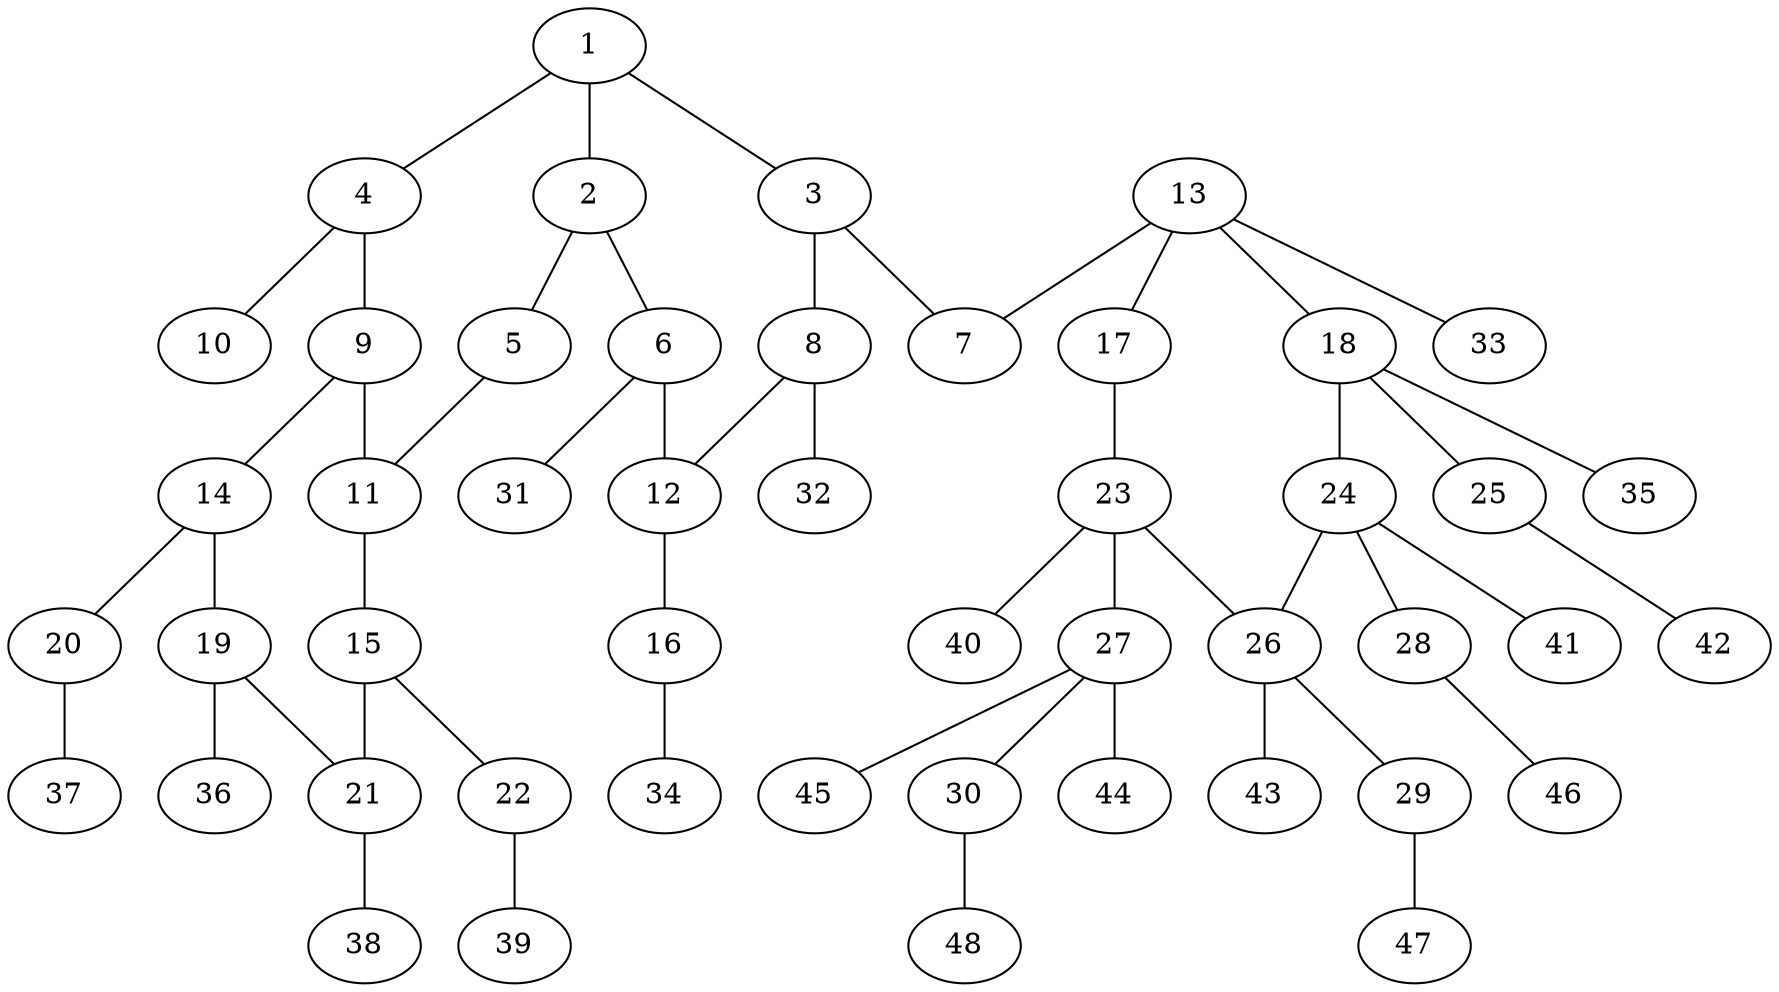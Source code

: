 graph molecule_413 {
	1	 [chem=C];
	2	 [chem=C];
	1 -- 2	 [valence=2];
	3	 [chem=C];
	1 -- 3	 [valence=1];
	4	 [chem=C];
	1 -- 4	 [valence=1];
	5	 [chem=O];
	2 -- 5	 [valence=1];
	6	 [chem=C];
	2 -- 6	 [valence=1];
	7	 [chem=O];
	3 -- 7	 [valence=1];
	8	 [chem=C];
	3 -- 8	 [valence=2];
	9	 [chem=C];
	4 -- 9	 [valence=1];
	10	 [chem=O];
	4 -- 10	 [valence=2];
	11	 [chem=C];
	5 -- 11	 [valence=1];
	12	 [chem=C];
	6 -- 12	 [valence=2];
	31	 [chem=H];
	6 -- 31	 [valence=1];
	8 -- 12	 [valence=1];
	32	 [chem=H];
	8 -- 32	 [valence=1];
	9 -- 11	 [valence=2];
	14	 [chem=C];
	9 -- 14	 [valence=1];
	15	 [chem=C];
	11 -- 15	 [valence=1];
	16	 [chem=O];
	12 -- 16	 [valence=1];
	13	 [chem=C];
	13 -- 7	 [valence=1];
	17	 [chem=O];
	13 -- 17	 [valence=1];
	18	 [chem=C];
	13 -- 18	 [valence=1];
	33	 [chem=H];
	13 -- 33	 [valence=1];
	19	 [chem=C];
	14 -- 19	 [valence=2];
	20	 [chem=O];
	14 -- 20	 [valence=1];
	21	 [chem=C];
	15 -- 21	 [valence=2];
	22	 [chem=O];
	15 -- 22	 [valence=1];
	34	 [chem=H];
	16 -- 34	 [valence=1];
	23	 [chem=C];
	17 -- 23	 [valence=1];
	24	 [chem=C];
	18 -- 24	 [valence=1];
	25	 [chem=O];
	18 -- 25	 [valence=1];
	35	 [chem=H];
	18 -- 35	 [valence=1];
	19 -- 21	 [valence=1];
	36	 [chem=H];
	19 -- 36	 [valence=1];
	37	 [chem=H];
	20 -- 37	 [valence=1];
	38	 [chem=H];
	21 -- 38	 [valence=1];
	39	 [chem=H];
	22 -- 39	 [valence=1];
	26	 [chem=C];
	23 -- 26	 [valence=1];
	27	 [chem=C];
	23 -- 27	 [valence=1];
	40	 [chem=H];
	23 -- 40	 [valence=1];
	24 -- 26	 [valence=1];
	28	 [chem=O];
	24 -- 28	 [valence=1];
	41	 [chem=H];
	24 -- 41	 [valence=1];
	42	 [chem=H];
	25 -- 42	 [valence=1];
	29	 [chem=O];
	26 -- 29	 [valence=1];
	43	 [chem=H];
	26 -- 43	 [valence=1];
	30	 [chem=O];
	27 -- 30	 [valence=1];
	44	 [chem=H];
	27 -- 44	 [valence=1];
	45	 [chem=H];
	27 -- 45	 [valence=1];
	46	 [chem=H];
	28 -- 46	 [valence=1];
	47	 [chem=H];
	29 -- 47	 [valence=1];
	48	 [chem=H];
	30 -- 48	 [valence=1];
}
